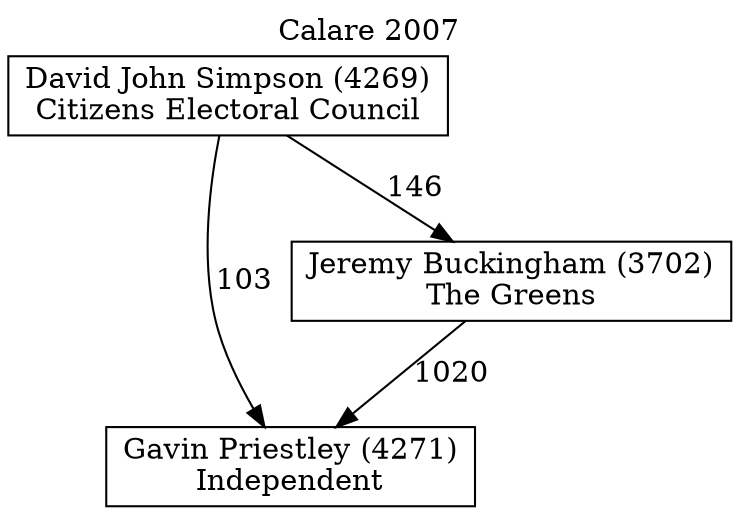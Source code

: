 // House preference flow
digraph "Gavin Priestley (4271)_Calare_2007" {
	graph [label="Calare 2007" labelloc=t mclimit=10]
	node [shape=box]
	"Gavin Priestley (4271)" [label="Gavin Priestley (4271)
Independent"]
	"Jeremy Buckingham (3702)" [label="Jeremy Buckingham (3702)
The Greens"]
	"David John Simpson (4269)" [label="David John Simpson (4269)
Citizens Electoral Council"]
	"Jeremy Buckingham (3702)" -> "Gavin Priestley (4271)" [label=1020]
	"David John Simpson (4269)" -> "Jeremy Buckingham (3702)" [label=146]
	"David John Simpson (4269)" -> "Gavin Priestley (4271)" [label=103]
}
